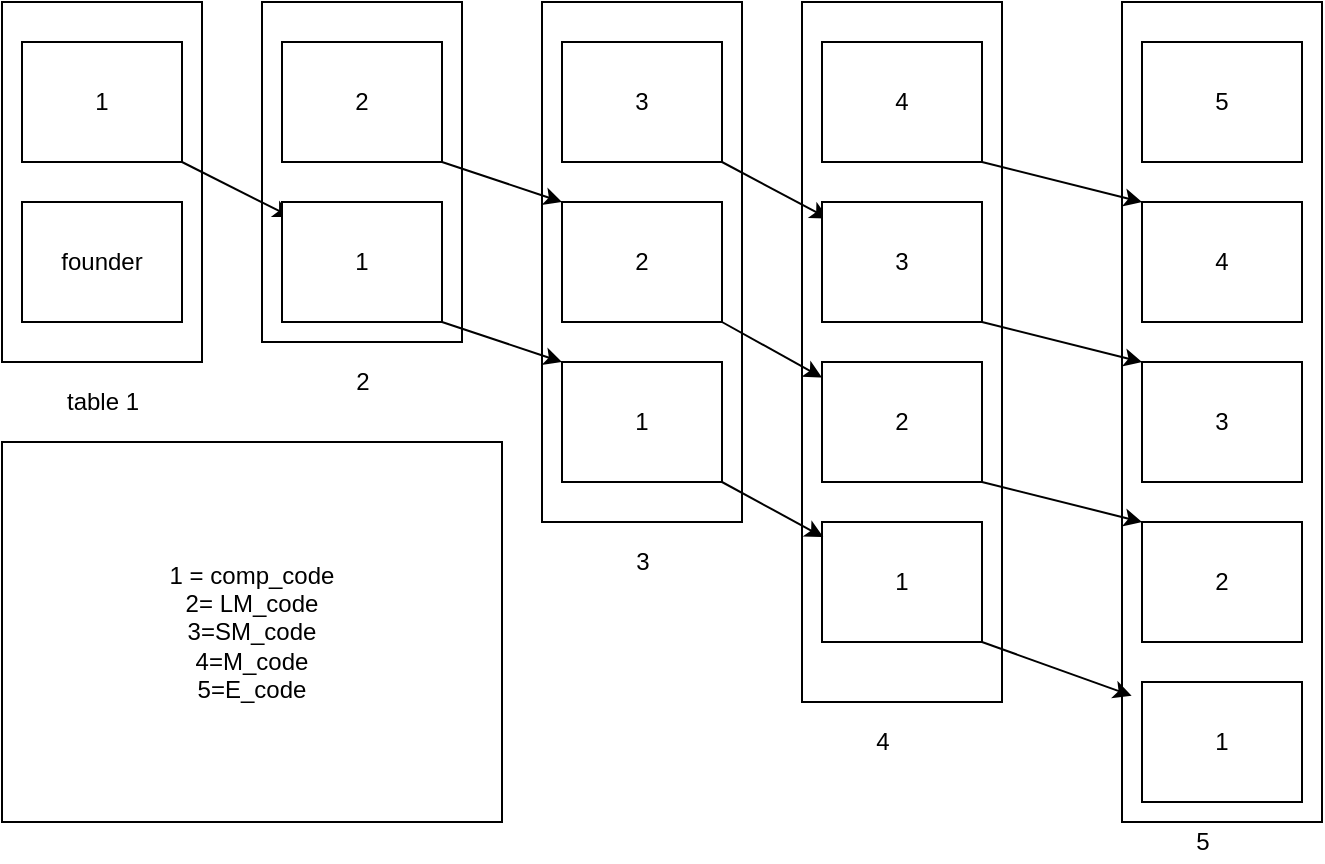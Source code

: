 <mxfile>
    <diagram id="-TfnzHHeLZiEwUXUjDhk" name="Page-1">
        <mxGraphModel dx="793" dy="433" grid="1" gridSize="10" guides="1" tooltips="1" connect="1" arrows="1" fold="1" page="1" pageScale="1" pageWidth="850" pageHeight="1100" math="0" shadow="0">
            <root>
                <mxCell id="0"/>
                <mxCell id="1" parent="0"/>
                <mxCell id="2" value="" style="whiteSpace=wrap;html=1;" parent="1" vertex="1">
                    <mxGeometry x="20" y="30" width="100" height="180" as="geometry"/>
                </mxCell>
                <mxCell id="3" value="" style="whiteSpace=wrap;html=1;" parent="1" vertex="1">
                    <mxGeometry x="580" y="30" width="100" height="410" as="geometry"/>
                </mxCell>
                <mxCell id="4" value="" style="whiteSpace=wrap;html=1;" parent="1" vertex="1">
                    <mxGeometry x="420" y="30" width="100" height="350" as="geometry"/>
                </mxCell>
                <mxCell id="5" value="" style="whiteSpace=wrap;html=1;" parent="1" vertex="1">
                    <mxGeometry x="290" y="30" width="100" height="260" as="geometry"/>
                </mxCell>
                <mxCell id="6" value="" style="whiteSpace=wrap;html=1;" parent="1" vertex="1">
                    <mxGeometry x="150" y="30" width="100" height="170" as="geometry"/>
                </mxCell>
                <mxCell id="24" style="edgeStyle=none;html=1;exitX=1;exitY=1;exitDx=0;exitDy=0;entryX=0.059;entryY=0.126;entryDx=0;entryDy=0;entryPerimeter=0;" parent="1" source="7" target="18" edge="1">
                    <mxGeometry relative="1" as="geometry"/>
                </mxCell>
                <mxCell id="7" value="1" style="whiteSpace=wrap;html=1;" parent="1" vertex="1">
                    <mxGeometry x="30" y="50" width="80" height="60" as="geometry"/>
                </mxCell>
                <mxCell id="8" value="founder" style="whiteSpace=wrap;html=1;" parent="1" vertex="1">
                    <mxGeometry x="30" y="130" width="80" height="60" as="geometry"/>
                </mxCell>
                <mxCell id="9" value="5" style="whiteSpace=wrap;html=1;" parent="1" vertex="1">
                    <mxGeometry x="590" y="50" width="80" height="60" as="geometry"/>
                </mxCell>
                <mxCell id="33" style="edgeStyle=none;html=1;exitX=1;exitY=1;exitDx=0;exitDy=0;entryX=0;entryY=0;entryDx=0;entryDy=0;" parent="1" source="10" target="15" edge="1">
                    <mxGeometry relative="1" as="geometry"/>
                </mxCell>
                <mxCell id="10" value="4" style="whiteSpace=wrap;html=1;" parent="1" vertex="1">
                    <mxGeometry x="430" y="50" width="80" height="60" as="geometry"/>
                </mxCell>
                <mxCell id="31" style="edgeStyle=none;html=1;exitX=1;exitY=1;exitDx=0;exitDy=0;entryX=0.04;entryY=0.138;entryDx=0;entryDy=0;entryPerimeter=0;" parent="1" source="11" target="16" edge="1">
                    <mxGeometry relative="1" as="geometry"/>
                </mxCell>
                <mxCell id="11" value="3" style="whiteSpace=wrap;html=1;" parent="1" vertex="1">
                    <mxGeometry x="300" y="50" width="80" height="60" as="geometry"/>
                </mxCell>
                <mxCell id="28" style="edgeStyle=none;html=1;exitX=1;exitY=1;exitDx=0;exitDy=0;entryX=0;entryY=0;entryDx=0;entryDy=0;" parent="1" source="12" target="17" edge="1">
                    <mxGeometry relative="1" as="geometry"/>
                </mxCell>
                <mxCell id="12" value="2" style="whiteSpace=wrap;html=1;" parent="1" vertex="1">
                    <mxGeometry x="160" y="50" width="80" height="60" as="geometry"/>
                </mxCell>
                <mxCell id="27" style="edgeStyle=none;html=1;exitX=1;exitY=1;exitDx=0;exitDy=0;entryX=0.048;entryY=0.846;entryDx=0;entryDy=0;entryPerimeter=0;" parent="1" source="13" target="3" edge="1">
                    <mxGeometry relative="1" as="geometry"/>
                </mxCell>
                <mxCell id="13" value="1" style="whiteSpace=wrap;html=1;" parent="1" vertex="1">
                    <mxGeometry x="430" y="290" width="80" height="60" as="geometry"/>
                </mxCell>
                <mxCell id="14" value="2" style="whiteSpace=wrap;html=1;" parent="1" vertex="1">
                    <mxGeometry x="590" y="290" width="80" height="60" as="geometry"/>
                </mxCell>
                <mxCell id="15" value="4" style="whiteSpace=wrap;html=1;" parent="1" vertex="1">
                    <mxGeometry x="590" y="130" width="80" height="60" as="geometry"/>
                </mxCell>
                <mxCell id="32" style="edgeStyle=none;html=1;exitX=1;exitY=1;exitDx=0;exitDy=0;entryX=0;entryY=0;entryDx=0;entryDy=0;" parent="1" source="16" target="19" edge="1">
                    <mxGeometry relative="1" as="geometry"/>
                </mxCell>
                <mxCell id="16" value="3" style="whiteSpace=wrap;html=1;" parent="1" vertex="1">
                    <mxGeometry x="430" y="130" width="80" height="60" as="geometry"/>
                </mxCell>
                <mxCell id="29" style="edgeStyle=none;html=1;exitX=1;exitY=1;exitDx=0;exitDy=0;" parent="1" source="17" target="20" edge="1">
                    <mxGeometry relative="1" as="geometry"/>
                </mxCell>
                <mxCell id="17" value="2" style="whiteSpace=wrap;html=1;" parent="1" vertex="1">
                    <mxGeometry x="300" y="130" width="80" height="60" as="geometry"/>
                </mxCell>
                <mxCell id="25" style="edgeStyle=none;html=1;exitX=1;exitY=1;exitDx=0;exitDy=0;entryX=0;entryY=0;entryDx=0;entryDy=0;" parent="1" source="18" target="21" edge="1">
                    <mxGeometry relative="1" as="geometry"/>
                </mxCell>
                <mxCell id="18" value="1" style="whiteSpace=wrap;html=1;" parent="1" vertex="1">
                    <mxGeometry x="160" y="130" width="80" height="60" as="geometry"/>
                </mxCell>
                <mxCell id="19" value="3" style="whiteSpace=wrap;html=1;" parent="1" vertex="1">
                    <mxGeometry x="590" y="210" width="80" height="60" as="geometry"/>
                </mxCell>
                <mxCell id="30" style="edgeStyle=none;html=1;exitX=1;exitY=1;exitDx=0;exitDy=0;entryX=0;entryY=0;entryDx=0;entryDy=0;" parent="1" source="20" target="14" edge="1">
                    <mxGeometry relative="1" as="geometry"/>
                </mxCell>
                <mxCell id="20" value="2" style="whiteSpace=wrap;html=1;" parent="1" vertex="1">
                    <mxGeometry x="430" y="210" width="80" height="60" as="geometry"/>
                </mxCell>
                <mxCell id="26" style="edgeStyle=none;html=1;exitX=1;exitY=1;exitDx=0;exitDy=0;entryX=0.008;entryY=0.126;entryDx=0;entryDy=0;entryPerimeter=0;" parent="1" source="21" target="13" edge="1">
                    <mxGeometry relative="1" as="geometry"/>
                </mxCell>
                <mxCell id="21" value="1" style="whiteSpace=wrap;html=1;" parent="1" vertex="1">
                    <mxGeometry x="300" y="210" width="80" height="60" as="geometry"/>
                </mxCell>
                <mxCell id="23" value="1" style="whiteSpace=wrap;html=1;" parent="1" vertex="1">
                    <mxGeometry x="590" y="370" width="80" height="60" as="geometry"/>
                </mxCell>
                <mxCell id="34" value="1 = comp_code&lt;br&gt;2= LM_code&lt;br&gt;3=SM_code&lt;br&gt;4=M_code&lt;br&gt;5=E_code" style="whiteSpace=wrap;html=1;" parent="1" vertex="1">
                    <mxGeometry x="20" y="250" width="250" height="190" as="geometry"/>
                </mxCell>
                <mxCell id="35" value="table 1" style="text;html=1;align=center;verticalAlign=middle;resizable=0;points=[];autosize=1;strokeColor=none;fillColor=none;" vertex="1" parent="1">
                    <mxGeometry x="45" y="220" width="50" height="20" as="geometry"/>
                </mxCell>
                <mxCell id="36" value="2" style="text;html=1;align=center;verticalAlign=middle;resizable=0;points=[];autosize=1;strokeColor=none;fillColor=none;" vertex="1" parent="1">
                    <mxGeometry x="190" y="210" width="20" height="20" as="geometry"/>
                </mxCell>
                <mxCell id="37" value="3" style="text;html=1;align=center;verticalAlign=middle;resizable=0;points=[];autosize=1;strokeColor=none;fillColor=none;" vertex="1" parent="1">
                    <mxGeometry x="330" y="300" width="20" height="20" as="geometry"/>
                </mxCell>
                <mxCell id="38" value="4" style="text;html=1;align=center;verticalAlign=middle;resizable=0;points=[];autosize=1;strokeColor=none;fillColor=none;" vertex="1" parent="1">
                    <mxGeometry x="450" y="390" width="20" height="20" as="geometry"/>
                </mxCell>
                <mxCell id="39" value="5" style="text;html=1;align=center;verticalAlign=middle;resizable=0;points=[];autosize=1;strokeColor=none;fillColor=none;" vertex="1" parent="1">
                    <mxGeometry x="610" y="440" width="20" height="20" as="geometry"/>
                </mxCell>
            </root>
        </mxGraphModel>
    </diagram>
</mxfile>